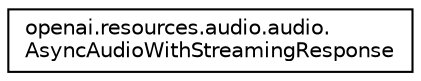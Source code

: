 digraph "Graphical Class Hierarchy"
{
 // LATEX_PDF_SIZE
  edge [fontname="Helvetica",fontsize="10",labelfontname="Helvetica",labelfontsize="10"];
  node [fontname="Helvetica",fontsize="10",shape=record];
  rankdir="LR";
  Node0 [label="openai.resources.audio.audio.\lAsyncAudioWithStreamingResponse",height=0.2,width=0.4,color="black", fillcolor="white", style="filled",URL="$classopenai_1_1resources_1_1audio_1_1audio_1_1AsyncAudioWithStreamingResponse.html",tooltip=" "];
}
